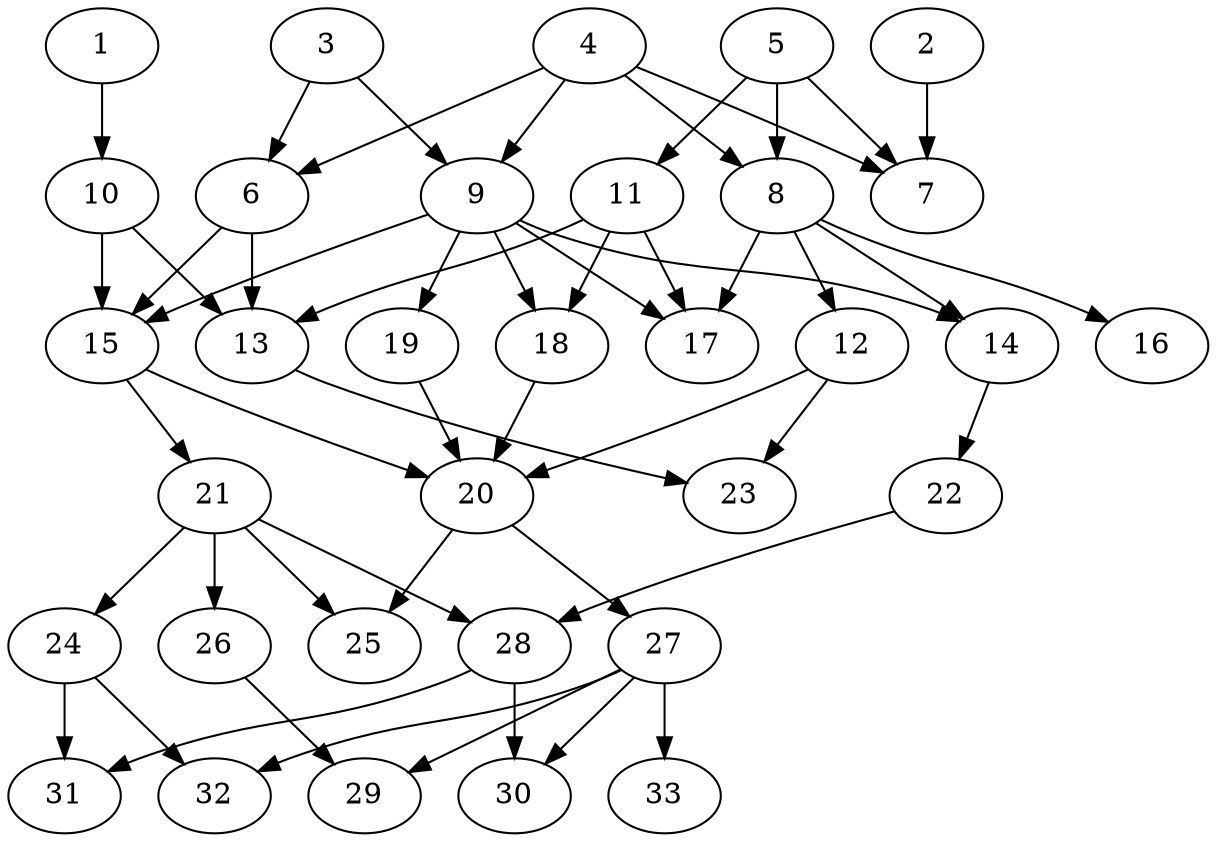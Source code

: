 // DAG (tier=2-normal, mode=data, n=33, ccr=0.440, fat=0.520, density=0.439, regular=0.567, jump=0.123, mindata=2097152, maxdata=16777216)
// DAG automatically generated by daggen at Sun Aug 24 16:33:34 2025
// /home/ermia/Project/Environments/daggen/bin/daggen --dot --ccr 0.440 --fat 0.520 --regular 0.567 --density 0.439 --jump 0.123 --mindata 2097152 --maxdata 16777216 -n 33 
digraph G {
  1 [size="2645051254111465984", alpha="0.20", expect_size="1322525627055732992"]
  1 -> 10 [size ="1008756586446848"]
  2 [size="219707209602811520", alpha="0.03", expect_size="109853604801405760"]
  2 -> 7 [size ="107451701526528"]
  3 [size="79855863703357936", alpha="0.12", expect_size="39927931851678968"]
  3 -> 6 [size ="118973580443648"]
  3 -> 9 [size ="118973580443648"]
  4 [size="57329556540327352", alpha="0.16", expect_size="28664778270163676"]
  4 -> 6 [size ="2223576384012288"]
  4 -> 7 [size ="2223576384012288"]
  4 -> 8 [size ="2223576384012288"]
  4 -> 9 [size ="2223576384012288"]
  5 [size="15583669696027834", alpha="0.11", expect_size="7791834848013917"]
  5 -> 7 [size ="684317676142592"]
  5 -> 8 [size ="684317676142592"]
  5 -> 11 [size ="684317676142592"]
  6 [size="15727027240625642", alpha="0.17", expect_size="7863513620312821"]
  6 -> 13 [size ="1568258058616832"]
  6 -> 15 [size ="1568258058616832"]
  7 [size="10911268096551419904", alpha="0.18", expect_size="5455634048275709952"]
  8 [size="134699607574689392", alpha="0.13", expect_size="67349803787344696"]
  8 -> 12 [size ="50640759816192"]
  8 -> 14 [size ="50640759816192"]
  8 -> 16 [size ="50640759816192"]
  8 -> 17 [size ="50640759816192"]
  9 [size="2919909908803368255488", alpha="0.19", expect_size="1459954954401684127744"]
  9 -> 14 [size ="1634316962496512"]
  9 -> 15 [size ="1634316962496512"]
  9 -> 17 [size ="1634316962496512"]
  9 -> 18 [size ="1634316962496512"]
  9 -> 19 [size ="1634316962496512"]
  10 [size="1990789549894139904000", alpha="0.17", expect_size="995394774947069952000"]
  10 -> 13 [size ="1266018995404800"]
  10 -> 15 [size ="1266018995404800"]
  11 [size="50526647869154488", alpha="0.11", expect_size="25263323934577244"]
  11 -> 13 [size ="819512106549248"]
  11 -> 17 [size ="819512106549248"]
  11 -> 18 [size ="819512106549248"]
  12 [size="231812289193287090176", alpha="0.15", expect_size="115906144596643545088"]
  12 -> 20 [size ="301889233092608"]
  12 -> 23 [size ="301889233092608"]
  13 [size="28783520168501932", alpha="0.07", expect_size="14391760084250966"]
  13 -> 23 [size ="829325041467392"]
  14 [size="1912766934367222528", alpha="0.10", expect_size="956383467183611264"]
  14 -> 22 [size ="741848360419328"]
  15 [size="2072086705078272000000", alpha="0.15", expect_size="1036043352539136000000"]
  15 -> 20 [size ="1300255211520000"]
  15 -> 21 [size ="1300255211520000"]
  16 [size="1003038649071502848", alpha="0.12", expect_size="501519324535751424"]
  17 [size="1496372329754778", alpha="0.17", expect_size="748186164877389"]
  18 [size="25201637885485372", alpha="0.20", expect_size="12600818942742686"]
  18 -> 20 [size ="598400647036928"]
  19 [size="13596939007589306", alpha="0.17", expect_size="6798469503794653"]
  19 -> 20 [size ="869502380146688"]
  20 [size="31532402315962456", alpha="0.19", expect_size="15766201157981228"]
  20 -> 25 [size ="552689217830912"]
  20 -> 27 [size ="552689217830912"]
  21 [size="385279125403083997184", alpha="0.17", expect_size="192639562701541998592"]
  21 -> 24 [size ="423584740671488"]
  21 -> 25 [size ="423584740671488"]
  21 -> 26 [size ="423584740671488"]
  21 -> 28 [size ="423584740671488"]
  22 [size="56918660859087712", alpha="0.10", expect_size="28459330429543856"]
  22 -> 28 [size ="1427287559897088"]
  23 [size="21450803536610160", alpha="0.02", expect_size="10725401768305080"]
  24 [size="4096786482332721741824", alpha="0.02", expect_size="2048393241166360870912"]
  24 -> 31 [size ="2048262152388608"]
  24 -> 32 [size ="2048262152388608"]
  25 [size="1778583884377444319232", alpha="0.03", expect_size="889291942188722159616"]
  26 [size="3210715332409082368", alpha="0.07", expect_size="1605357666204541184"]
  26 -> 29 [size ="1475393777303552"]
  27 [size="3341867920889885696", alpha="0.05", expect_size="1670933960444942848"]
  27 -> 29 [size ="1576757152972800"]
  27 -> 30 [size ="1576757152972800"]
  27 -> 32 [size ="1576757152972800"]
  27 -> 33 [size ="1576757152972800"]
  28 [size="963999271029888253952", alpha="0.18", expect_size="481999635514944126976"]
  28 -> 30 [size ="780682523574272"]
  28 -> 31 [size ="780682523574272"]
  29 [size="2316991867007088128", alpha="0.10", expect_size="1158495933503544064"]
  30 [size="1807107933343232", alpha="0.09", expect_size="903553966671616"]
  31 [size="2006993311762133248", alpha="0.18", expect_size="1003496655881066624"]
  32 [size="1634224928678260992", alpha="0.11", expect_size="817112464339130496"]
  33 [size="435458840859133345792", alpha="0.03", expect_size="217729420429566672896"]
}
